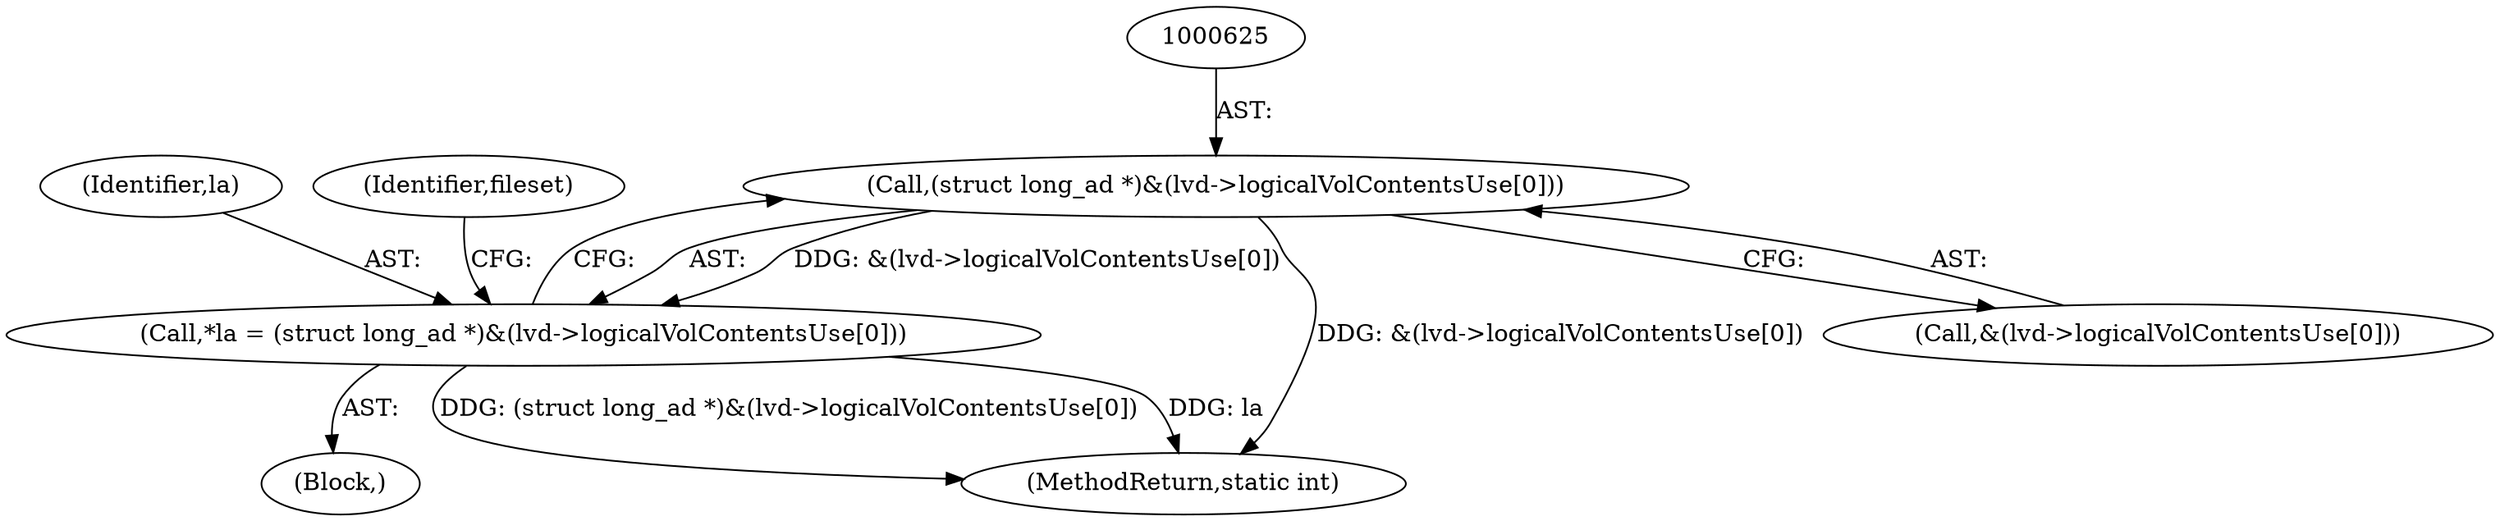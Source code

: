 digraph "0_linux_adee11b2085bee90bd8f4f52123ffb07882d6256@array" {
"1000624" [label="(Call,(struct long_ad *)&(lvd->logicalVolContentsUse[0]))"];
"1000622" [label="(Call,*la = (struct long_ad *)&(lvd->logicalVolContentsUse[0]))"];
"1000624" [label="(Call,(struct long_ad *)&(lvd->logicalVolContentsUse[0]))"];
"1000664" [label="(MethodReturn,static int)"];
"1000622" [label="(Call,*la = (struct long_ad *)&(lvd->logicalVolContentsUse[0]))"];
"1000623" [label="(Identifier,la)"];
"1000626" [label="(Call,&(lvd->logicalVolContentsUse[0]))"];
"1000620" [label="(Block,)"];
"1000634" [label="(Identifier,fileset)"];
"1000624" -> "1000622"  [label="AST: "];
"1000624" -> "1000626"  [label="CFG: "];
"1000625" -> "1000624"  [label="AST: "];
"1000626" -> "1000624"  [label="AST: "];
"1000622" -> "1000624"  [label="CFG: "];
"1000624" -> "1000664"  [label="DDG: &(lvd->logicalVolContentsUse[0])"];
"1000624" -> "1000622"  [label="DDG: &(lvd->logicalVolContentsUse[0])"];
"1000622" -> "1000620"  [label="AST: "];
"1000623" -> "1000622"  [label="AST: "];
"1000634" -> "1000622"  [label="CFG: "];
"1000622" -> "1000664"  [label="DDG: la"];
"1000622" -> "1000664"  [label="DDG: (struct long_ad *)&(lvd->logicalVolContentsUse[0])"];
}
